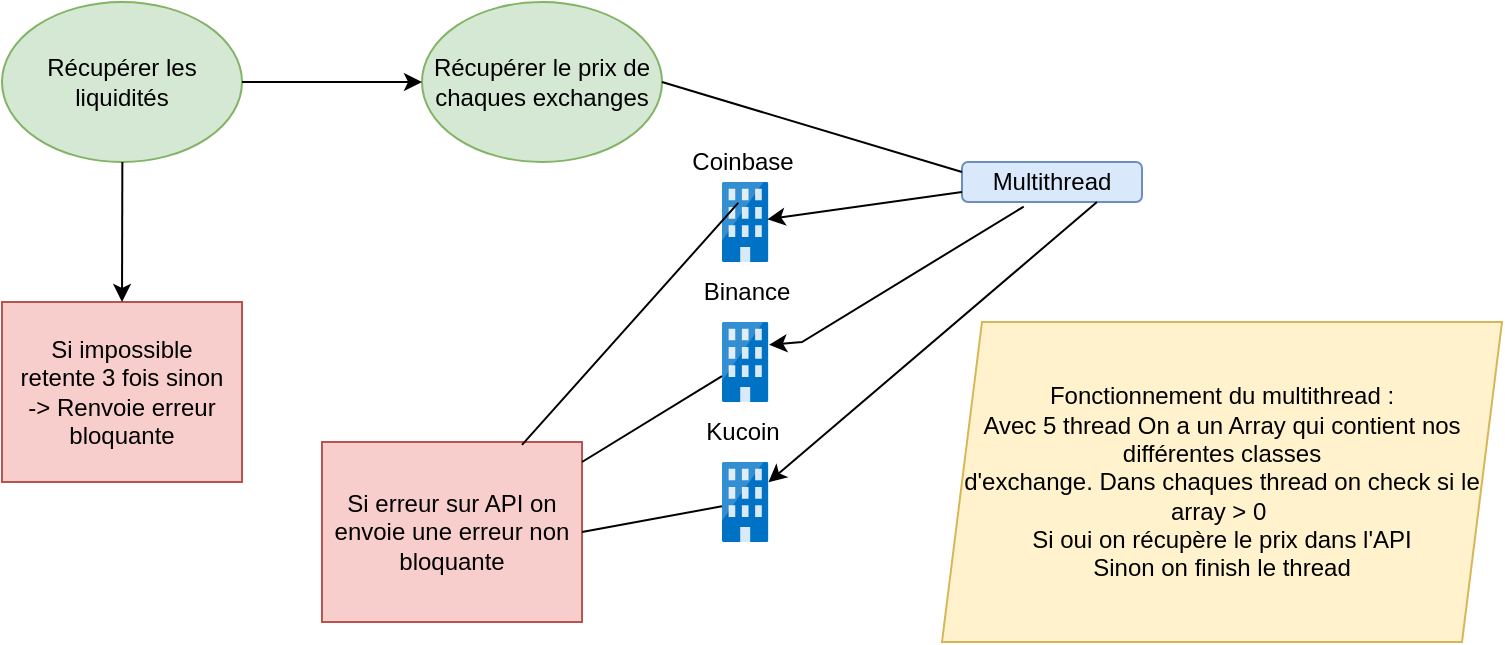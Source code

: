 <mxfile version="20.5.2" type="device"><diagram id="np2O41ymzsyoO_Q_4ra_" name="Page-1"><mxGraphModel dx="957" dy="542" grid="1" gridSize="10" guides="1" tooltips="1" connect="1" arrows="1" fold="1" page="1" pageScale="1" pageWidth="827" pageHeight="1169" math="0" shadow="0"><root><mxCell id="0"/><mxCell id="1" parent="0"/><mxCell id="cEggYuTWL1cPaNUgChBC-2" value="Récupérer les liquidités" style="ellipse;whiteSpace=wrap;html=1;fillColor=#d5e8d4;strokeColor=#82b366;" vertex="1" parent="1"><mxGeometry x="30" y="110" width="120" height="80" as="geometry"/></mxCell><mxCell id="cEggYuTWL1cPaNUgChBC-6" value="Si impossible&lt;br&gt;retente 3 fois sinon&lt;br&gt;-&amp;gt; Renvoie erreur bloquante" style="rounded=0;whiteSpace=wrap;html=1;fillColor=#f8cecc;strokeColor=#b85450;" vertex="1" parent="1"><mxGeometry x="30" y="260" width="120" height="90" as="geometry"/></mxCell><mxCell id="cEggYuTWL1cPaNUgChBC-7" value="" style="endArrow=classic;html=1;rounded=0;entryX=0.5;entryY=0;entryDx=0;entryDy=0;" edge="1" parent="1" source="cEggYuTWL1cPaNUgChBC-2" target="cEggYuTWL1cPaNUgChBC-6"><mxGeometry width="50" height="50" relative="1" as="geometry"><mxPoint x="100" y="220" as="sourcePoint"/><mxPoint x="150" y="170" as="targetPoint"/></mxGeometry></mxCell><mxCell id="cEggYuTWL1cPaNUgChBC-9" value="Récupérer le prix de chaques exchanges" style="ellipse;whiteSpace=wrap;html=1;fillColor=#d5e8d4;strokeColor=#82b366;" vertex="1" parent="1"><mxGeometry x="240" y="110" width="120" height="80" as="geometry"/></mxCell><mxCell id="cEggYuTWL1cPaNUgChBC-10" value="" style="endArrow=classic;html=1;rounded=0;entryX=0;entryY=0.5;entryDx=0;entryDy=0;" edge="1" parent="1" target="cEggYuTWL1cPaNUgChBC-9"><mxGeometry width="50" height="50" relative="1" as="geometry"><mxPoint x="150" y="150" as="sourcePoint"/><mxPoint x="200" y="100" as="targetPoint"/></mxGeometry></mxCell><mxCell id="cEggYuTWL1cPaNUgChBC-11" value="" style="sketch=0;aspect=fixed;html=1;points=[];align=center;image;fontSize=12;image=img/lib/mscae/Exchange_On_premises_Access.svg;" vertex="1" parent="1"><mxGeometry x="390" y="270" width="23.2" height="40" as="geometry"/></mxCell><mxCell id="cEggYuTWL1cPaNUgChBC-12" value="" style="sketch=0;aspect=fixed;html=1;points=[];align=center;image;fontSize=12;image=img/lib/mscae/Exchange_On_premises_Access.svg;" vertex="1" parent="1"><mxGeometry x="390" y="200" width="23.2" height="40" as="geometry"/></mxCell><mxCell id="cEggYuTWL1cPaNUgChBC-13" value="" style="sketch=0;aspect=fixed;html=1;points=[];align=center;image;fontSize=12;image=img/lib/mscae/Exchange_On_premises_Access.svg;" vertex="1" parent="1"><mxGeometry x="390" y="340" width="23.2" height="40" as="geometry"/></mxCell><mxCell id="cEggYuTWL1cPaNUgChBC-14" value="Coinbase" style="text;html=1;align=center;verticalAlign=middle;resizable=0;points=[];autosize=1;strokeColor=none;fillColor=none;" vertex="1" parent="1"><mxGeometry x="365" y="175" width="70" height="30" as="geometry"/></mxCell><mxCell id="cEggYuTWL1cPaNUgChBC-15" value="Binance&lt;span style=&quot;color: rgba(0, 0, 0, 0); font-family: monospace; font-size: 0px; text-align: start;&quot;&gt;%3CmxGraphModel%3E%3Croot%3E%3CmxCell%20id%3D%220%22%2F%3E%3CmxCell%20id%3D%221%22%20parent%3D%220%22%2F%3E%3CmxCell%20id%3D%222%22%20value%3D%22Coinbase%22%20style%3D%22text%3Bhtml%3D1%3Balign%3Dcenter%3BverticalAlign%3Dmiddle%3Bresizable%3D0%3Bpoints%3D%5B%5D%3Bautosize%3D1%3BstrokeColor%3Dnone%3BfillColor%3Dnone%3B%22%20vertex%3D%221%22%20parent%3D%221%22%3E%3CmxGeometry%20x%3D%22365%22%20y%3D%22175%22%20width%3D%2270%22%20height%3D%2230%22%20as%3D%22geometry%22%2F%3E%3C%2FmxCell%3E%3C%2Froot%3E%3C%2FmxGraphModel%3E&lt;/span&gt;" style="text;html=1;align=center;verticalAlign=middle;resizable=0;points=[];autosize=1;strokeColor=none;fillColor=none;" vertex="1" parent="1"><mxGeometry x="366.6" y="240" width="70" height="30" as="geometry"/></mxCell><mxCell id="cEggYuTWL1cPaNUgChBC-16" value="Kucoin" style="text;html=1;align=center;verticalAlign=middle;resizable=0;points=[];autosize=1;strokeColor=none;fillColor=none;" vertex="1" parent="1"><mxGeometry x="370" y="310" width="60" height="30" as="geometry"/></mxCell><mxCell id="cEggYuTWL1cPaNUgChBC-17" value="Multithread" style="rounded=1;whiteSpace=wrap;html=1;fillColor=#dae8fc;strokeColor=#6c8ebf;" vertex="1" parent="1"><mxGeometry x="510" y="190" width="90" height="20" as="geometry"/></mxCell><mxCell id="cEggYuTWL1cPaNUgChBC-18" value="" style="endArrow=classic;html=1;rounded=0;exitX=0;exitY=0.75;exitDx=0;exitDy=0;entryX=0.976;entryY=0.466;entryDx=0;entryDy=0;entryPerimeter=0;" edge="1" parent="1" source="cEggYuTWL1cPaNUgChBC-17" target="cEggYuTWL1cPaNUgChBC-12"><mxGeometry width="50" height="50" relative="1" as="geometry"><mxPoint x="390" y="260" as="sourcePoint"/><mxPoint x="430" y="210" as="targetPoint"/></mxGeometry></mxCell><mxCell id="cEggYuTWL1cPaNUgChBC-19" value="" style="endArrow=classic;html=1;rounded=0;exitX=0.343;exitY=1.114;exitDx=0;exitDy=0;exitPerimeter=0;entryX=1.015;entryY=0.284;entryDx=0;entryDy=0;entryPerimeter=0;" edge="1" parent="1" source="cEggYuTWL1cPaNUgChBC-17" target="cEggYuTWL1cPaNUgChBC-11"><mxGeometry width="50" height="50" relative="1" as="geometry"><mxPoint x="520" y="215" as="sourcePoint"/><mxPoint x="440" y="220" as="targetPoint"/><Array as="points"><mxPoint x="430" y="280"/></Array></mxGeometry></mxCell><mxCell id="cEggYuTWL1cPaNUgChBC-20" value="" style="endArrow=classic;html=1;rounded=0;exitX=0.75;exitY=1;exitDx=0;exitDy=0;" edge="1" parent="1" source="cEggYuTWL1cPaNUgChBC-17" target="cEggYuTWL1cPaNUgChBC-13"><mxGeometry width="50" height="50" relative="1" as="geometry"><mxPoint x="580" y="220" as="sourcePoint"/><mxPoint x="423.548" y="291.36" as="targetPoint"/></mxGeometry></mxCell><mxCell id="cEggYuTWL1cPaNUgChBC-22" value="Si erreur sur API on envoie une erreur non bloquante" style="rounded=0;whiteSpace=wrap;html=1;fillColor=#f8cecc;strokeColor=#b85450;" vertex="1" parent="1"><mxGeometry x="190" y="330" width="130" height="90" as="geometry"/></mxCell><mxCell id="cEggYuTWL1cPaNUgChBC-28" value="" style="endArrow=none;html=1;rounded=0;entryX=0;entryY=0.25;entryDx=0;entryDy=0;exitX=1;exitY=0.5;exitDx=0;exitDy=0;" edge="1" parent="1" source="cEggYuTWL1cPaNUgChBC-9" target="cEggYuTWL1cPaNUgChBC-17"><mxGeometry width="50" height="50" relative="1" as="geometry"><mxPoint x="390" y="360" as="sourcePoint"/><mxPoint x="440" y="310" as="targetPoint"/></mxGeometry></mxCell><mxCell id="cEggYuTWL1cPaNUgChBC-29" value="" style="endArrow=none;html=1;rounded=0;exitX=1;exitY=0.5;exitDx=0;exitDy=0;" edge="1" parent="1" target="cEggYuTWL1cPaNUgChBC-13"><mxGeometry width="50" height="50" relative="1" as="geometry"><mxPoint x="320" y="375" as="sourcePoint"/><mxPoint x="470" y="420" as="targetPoint"/></mxGeometry></mxCell><mxCell id="cEggYuTWL1cPaNUgChBC-30" value="" style="endArrow=none;html=1;rounded=0;exitX=1;exitY=0.5;exitDx=0;exitDy=0;entryX=0.473;entryY=1.182;entryDx=0;entryDy=0;entryPerimeter=0;" edge="1" parent="1" target="cEggYuTWL1cPaNUgChBC-14"><mxGeometry width="50" height="50" relative="1" as="geometry"><mxPoint x="290" y="331.43" as="sourcePoint"/><mxPoint x="360" y="318.562" as="targetPoint"/></mxGeometry></mxCell><mxCell id="cEggYuTWL1cPaNUgChBC-31" value="" style="endArrow=none;html=1;rounded=0;exitX=1;exitY=0.5;exitDx=0;exitDy=0;" edge="1" parent="1" target="cEggYuTWL1cPaNUgChBC-11"><mxGeometry width="50" height="50" relative="1" as="geometry"><mxPoint x="320" y="340.0" as="sourcePoint"/><mxPoint x="428.11" y="219.03" as="targetPoint"/></mxGeometry></mxCell><mxCell id="cEggYuTWL1cPaNUgChBC-32" value="Fonctionnement du multithread :&lt;br&gt;Avec 5 thread On a un Array qui contient nos différentes classes&lt;br&gt;d'exchange. Dans chaques thread on check si le array &amp;gt; 0&amp;nbsp;&lt;br&gt;Si oui on récupère le prix dans l'API&lt;br&gt;Sinon on finish le thread" style="shape=parallelogram;perimeter=parallelogramPerimeter;whiteSpace=wrap;html=1;fixedSize=1;fillColor=#fff2cc;strokeColor=#d6b656;" vertex="1" parent="1"><mxGeometry x="500" y="270" width="280" height="160" as="geometry"/></mxCell></root></mxGraphModel></diagram></mxfile>